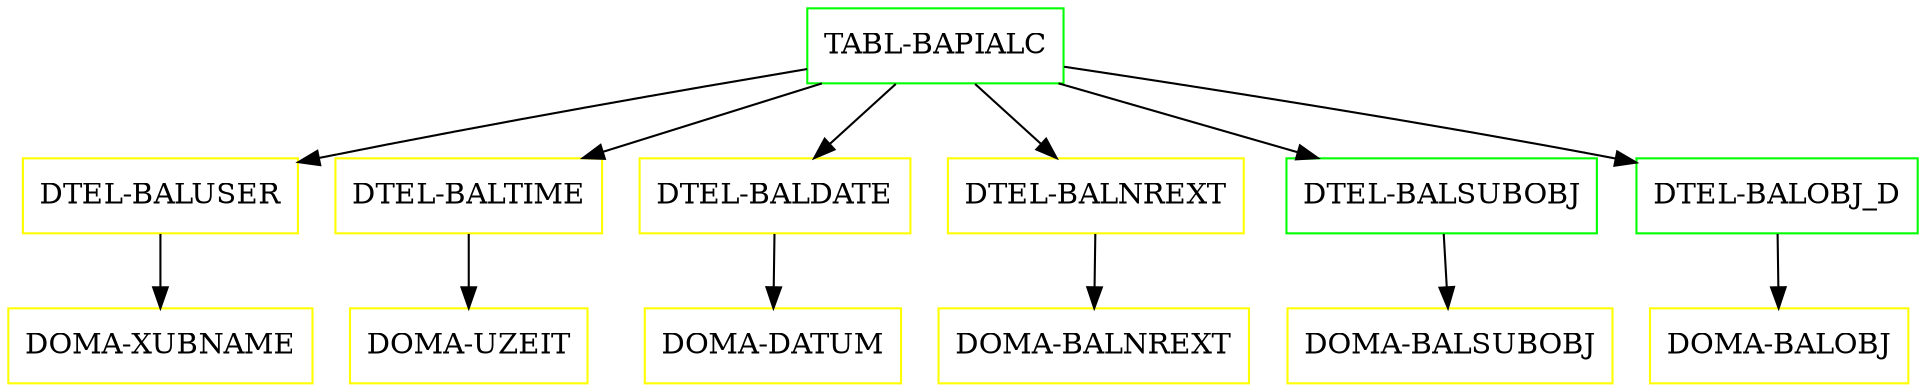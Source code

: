 digraph G {
  "TABL-BAPIALC" [shape=box,color=green];
  "DTEL-BALUSER" [shape=box,color=yellow,URL="./DTEL_BALUSER.html"];
  "DOMA-XUBNAME" [shape=box,color=yellow,URL="./DOMA_XUBNAME.html"];
  "DTEL-BALTIME" [shape=box,color=yellow,URL="./DTEL_BALTIME.html"];
  "DOMA-UZEIT" [shape=box,color=yellow,URL="./DOMA_UZEIT.html"];
  "DTEL-BALDATE" [shape=box,color=yellow,URL="./DTEL_BALDATE.html"];
  "DOMA-DATUM" [shape=box,color=yellow,URL="./DOMA_DATUM.html"];
  "DTEL-BALNREXT" [shape=box,color=yellow,URL="./DTEL_BALNREXT.html"];
  "DOMA-BALNREXT" [shape=box,color=yellow,URL="./DOMA_BALNREXT.html"];
  "DTEL-BALSUBOBJ" [shape=box,color=green,URL="./DTEL_BALSUBOBJ.html"];
  "DOMA-BALSUBOBJ" [shape=box,color=yellow,URL="./DOMA_BALSUBOBJ.html"];
  "DTEL-BALOBJ_D" [shape=box,color=green,URL="./DTEL_BALOBJ_D.html"];
  "DOMA-BALOBJ" [shape=box,color=yellow,URL="./DOMA_BALOBJ.html"];
  "TABL-BAPIALC" -> "DTEL-BALOBJ_D";
  "TABL-BAPIALC" -> "DTEL-BALSUBOBJ";
  "TABL-BAPIALC" -> "DTEL-BALNREXT";
  "TABL-BAPIALC" -> "DTEL-BALDATE";
  "TABL-BAPIALC" -> "DTEL-BALTIME";
  "TABL-BAPIALC" -> "DTEL-BALUSER";
  "DTEL-BALUSER" -> "DOMA-XUBNAME";
  "DTEL-BALTIME" -> "DOMA-UZEIT";
  "DTEL-BALDATE" -> "DOMA-DATUM";
  "DTEL-BALNREXT" -> "DOMA-BALNREXT";
  "DTEL-BALSUBOBJ" -> "DOMA-BALSUBOBJ";
  "DTEL-BALOBJ_D" -> "DOMA-BALOBJ";
}
